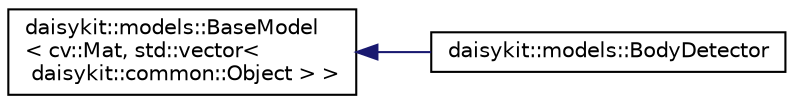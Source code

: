 digraph "Graphical Class Hierarchy"
{
 // LATEX_PDF_SIZE
  edge [fontname="Helvetica",fontsize="10",labelfontname="Helvetica",labelfontsize="10"];
  node [fontname="Helvetica",fontsize="10",shape=record];
  rankdir="LR";
  Node0 [label="daisykit::models::BaseModel\l\< cv::Mat, std::vector\<\l daisykit::common::Object \> \>",height=0.2,width=0.4,color="black", fillcolor="white", style="filled",URL="$classdaisykit_1_1models_1_1BaseModel.html",tooltip=" "];
  Node0 -> Node1 [dir="back",color="midnightblue",fontsize="10",style="solid",fontname="Helvetica"];
  Node1 [label="daisykit::models::BodyDetector",height=0.2,width=0.4,color="black", fillcolor="white", style="filled",URL="$classdaisykit_1_1models_1_1BodyDetector.html",tooltip=" "];
}
